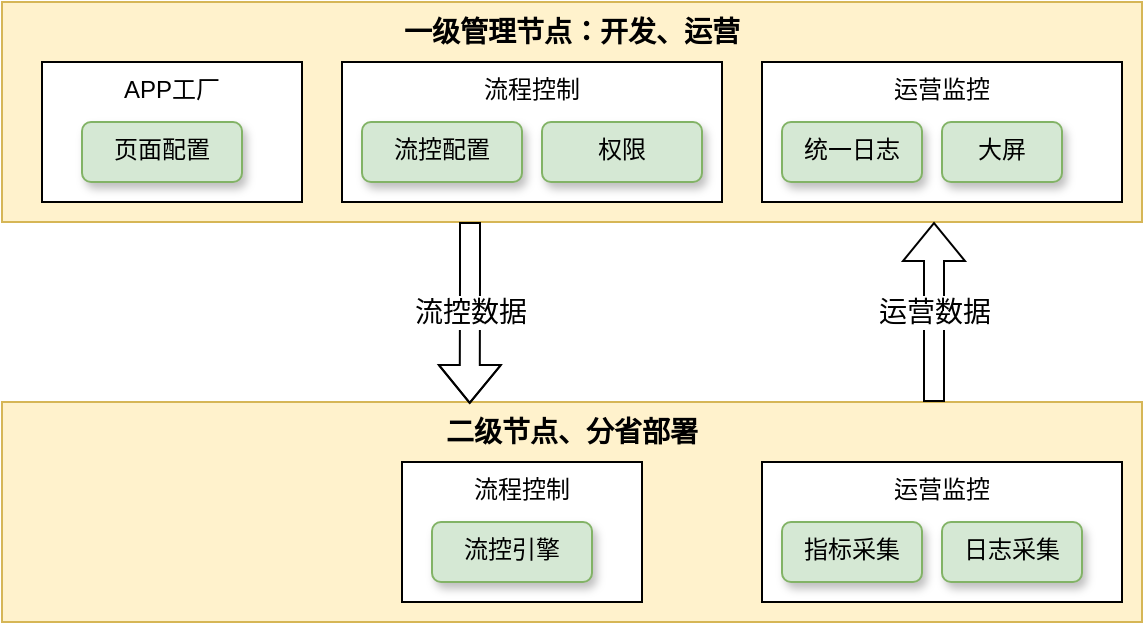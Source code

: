 <mxfile version="15.5.9" type="github">
  <diagram id="oLGI9z6a4HBIK8-N9Z7Y" name="部署运行架构">
    <mxGraphModel dx="1108" dy="482" grid="1" gridSize="10" guides="1" tooltips="1" connect="1" arrows="1" fold="1" page="1" pageScale="1" pageWidth="980" pageHeight="690" math="0" shadow="0">
      <root>
        <mxCell id="0" />
        <mxCell id="1" parent="0" />
        <mxCell id="sBp065pm-CVBf1uHkQzi-4" value="一级管理节点：开发、运营" style="rounded=0;whiteSpace=wrap;html=1;fillColor=#fff2cc;strokeColor=#d6b656;horizontal=1;verticalAlign=top;fontStyle=1;fontSize=14;" vertex="1" parent="1">
          <mxGeometry x="110" y="10" width="570" height="110" as="geometry" />
        </mxCell>
        <mxCell id="sBp065pm-CVBf1uHkQzi-1" value="APP工厂" style="rounded=0;whiteSpace=wrap;html=1;verticalAlign=top;" vertex="1" parent="1">
          <mxGeometry x="130" y="40" width="130" height="70" as="geometry" />
        </mxCell>
        <mxCell id="sBp065pm-CVBf1uHkQzi-5" value="流程控制" style="rounded=0;whiteSpace=wrap;html=1;gradientColor=none;horizontal=1;labelPosition=center;verticalLabelPosition=middle;align=center;verticalAlign=top;" vertex="1" parent="1">
          <mxGeometry x="280" y="40" width="190" height="70" as="geometry" />
        </mxCell>
        <mxCell id="sBp065pm-CVBf1uHkQzi-6" value="流控配置" style="rounded=1;whiteSpace=wrap;html=1;verticalAlign=top;fillColor=#d5e8d4;strokeColor=#82b366;shadow=1;" vertex="1" parent="1">
          <mxGeometry x="290" y="70" width="80" height="30" as="geometry" />
        </mxCell>
        <mxCell id="sBp065pm-CVBf1uHkQzi-7" value="运营监控" style="rounded=0;whiteSpace=wrap;html=1;gradientColor=none;horizontal=1;labelPosition=center;verticalLabelPosition=middle;align=center;verticalAlign=top;" vertex="1" parent="1">
          <mxGeometry x="490" y="40" width="180" height="70" as="geometry" />
        </mxCell>
        <mxCell id="sBp065pm-CVBf1uHkQzi-8" value="统一日志" style="rounded=1;whiteSpace=wrap;html=1;verticalAlign=top;fillColor=#d5e8d4;strokeColor=#82b366;shadow=1;" vertex="1" parent="1">
          <mxGeometry x="500" y="70" width="70" height="30" as="geometry" />
        </mxCell>
        <mxCell id="sBp065pm-CVBf1uHkQzi-11" value="大屏" style="rounded=1;whiteSpace=wrap;html=1;verticalAlign=top;fillColor=#d5e8d4;strokeColor=#82b366;shadow=1;" vertex="1" parent="1">
          <mxGeometry x="580" y="70" width="60" height="30" as="geometry" />
        </mxCell>
        <mxCell id="sBp065pm-CVBf1uHkQzi-12" value="页面配置" style="rounded=1;whiteSpace=wrap;html=1;verticalAlign=top;fillColor=#d5e8d4;strokeColor=#82b366;shadow=1;" vertex="1" parent="1">
          <mxGeometry x="150" y="70" width="80" height="30" as="geometry" />
        </mxCell>
        <mxCell id="sBp065pm-CVBf1uHkQzi-13" value="权限" style="rounded=1;whiteSpace=wrap;html=1;verticalAlign=top;fillColor=#d5e8d4;strokeColor=#82b366;shadow=1;" vertex="1" parent="1">
          <mxGeometry x="380" y="70" width="80" height="30" as="geometry" />
        </mxCell>
        <mxCell id="sBp065pm-CVBf1uHkQzi-14" value="二级节点、分省部署" style="rounded=0;whiteSpace=wrap;html=1;fillColor=#fff2cc;strokeColor=#d6b656;horizontal=1;verticalAlign=top;fontStyle=1;fontSize=14;" vertex="1" parent="1">
          <mxGeometry x="110" y="210" width="570" height="110" as="geometry" />
        </mxCell>
        <mxCell id="sBp065pm-CVBf1uHkQzi-16" value="流程控制" style="rounded=0;whiteSpace=wrap;html=1;gradientColor=none;horizontal=1;labelPosition=center;verticalLabelPosition=middle;align=center;verticalAlign=top;" vertex="1" parent="1">
          <mxGeometry x="310" y="240" width="120" height="70" as="geometry" />
        </mxCell>
        <mxCell id="sBp065pm-CVBf1uHkQzi-17" value="流控引擎" style="rounded=1;whiteSpace=wrap;html=1;verticalAlign=top;fillColor=#d5e8d4;strokeColor=#82b366;shadow=1;" vertex="1" parent="1">
          <mxGeometry x="325" y="270" width="80" height="30" as="geometry" />
        </mxCell>
        <mxCell id="sBp065pm-CVBf1uHkQzi-18" value="运营监控" style="rounded=0;whiteSpace=wrap;html=1;gradientColor=none;horizontal=1;labelPosition=center;verticalLabelPosition=middle;align=center;verticalAlign=top;" vertex="1" parent="1">
          <mxGeometry x="490" y="240" width="180" height="70" as="geometry" />
        </mxCell>
        <mxCell id="sBp065pm-CVBf1uHkQzi-19" value="指标采集" style="rounded=1;whiteSpace=wrap;html=1;verticalAlign=top;fillColor=#d5e8d4;strokeColor=#82b366;shadow=1;" vertex="1" parent="1">
          <mxGeometry x="500" y="270" width="70" height="30" as="geometry" />
        </mxCell>
        <mxCell id="sBp065pm-CVBf1uHkQzi-23" value="日志采集" style="rounded=1;whiteSpace=wrap;html=1;verticalAlign=top;fillColor=#d5e8d4;strokeColor=#82b366;shadow=1;" vertex="1" parent="1">
          <mxGeometry x="580" y="270" width="70" height="30" as="geometry" />
        </mxCell>
        <mxCell id="sBp065pm-CVBf1uHkQzi-24" value="流控数据" style="shape=flexArrow;endArrow=classic;html=1;rounded=0;fontSize=14;entryX=0.405;entryY=0.009;entryDx=0;entryDy=0;entryPerimeter=0;" edge="1" parent="1">
          <mxGeometry width="50" height="50" relative="1" as="geometry">
            <mxPoint x="344" y="120" as="sourcePoint" />
            <mxPoint x="343.85" y="210.99" as="targetPoint" />
            <Array as="points">
              <mxPoint x="344" y="150" />
            </Array>
          </mxGeometry>
        </mxCell>
        <mxCell id="sBp065pm-CVBf1uHkQzi-26" value="运营数据" style="shape=flexArrow;endArrow=classic;html=1;rounded=0;fontSize=14;" edge="1" parent="1">
          <mxGeometry width="50" height="50" relative="1" as="geometry">
            <mxPoint x="576" y="210" as="sourcePoint" />
            <mxPoint x="576" y="120" as="targetPoint" />
          </mxGeometry>
        </mxCell>
      </root>
    </mxGraphModel>
  </diagram>
</mxfile>
